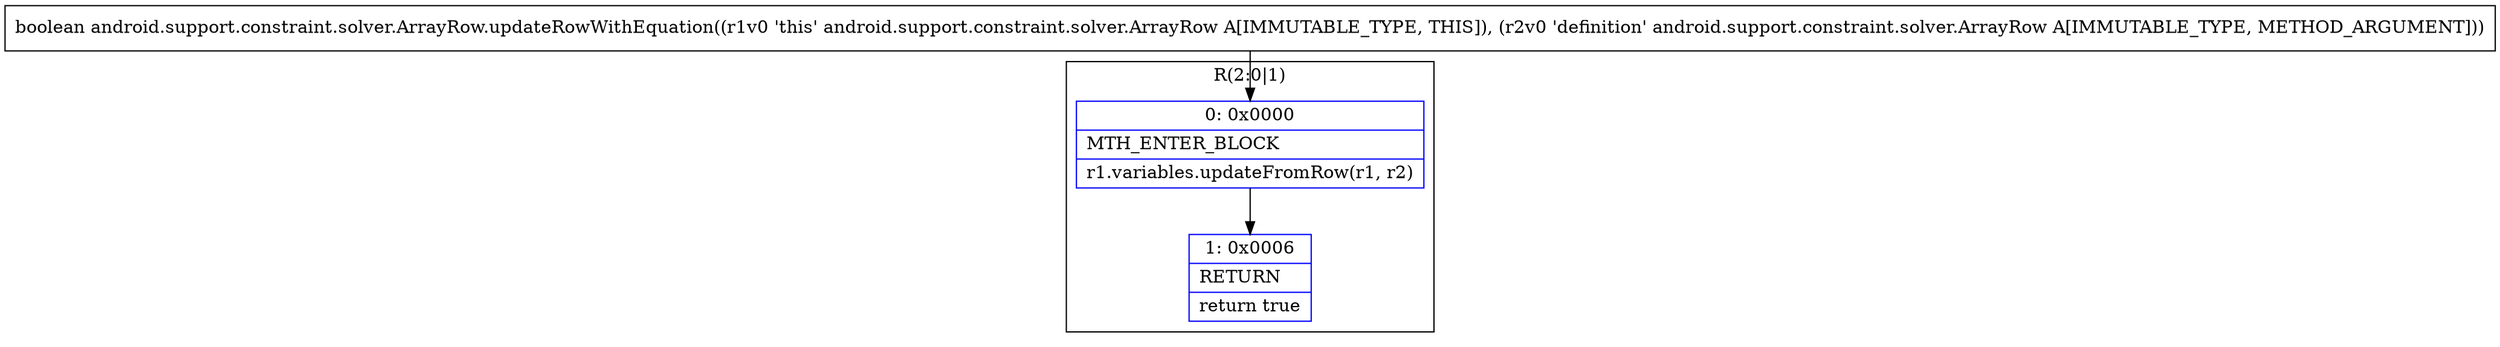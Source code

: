 digraph "CFG forandroid.support.constraint.solver.ArrayRow.updateRowWithEquation(Landroid\/support\/constraint\/solver\/ArrayRow;)Z" {
subgraph cluster_Region_1593018651 {
label = "R(2:0|1)";
node [shape=record,color=blue];
Node_0 [shape=record,label="{0\:\ 0x0000|MTH_ENTER_BLOCK\l|r1.variables.updateFromRow(r1, r2)\l}"];
Node_1 [shape=record,label="{1\:\ 0x0006|RETURN\l|return true\l}"];
}
MethodNode[shape=record,label="{boolean android.support.constraint.solver.ArrayRow.updateRowWithEquation((r1v0 'this' android.support.constraint.solver.ArrayRow A[IMMUTABLE_TYPE, THIS]), (r2v0 'definition' android.support.constraint.solver.ArrayRow A[IMMUTABLE_TYPE, METHOD_ARGUMENT])) }"];
MethodNode -> Node_0;
Node_0 -> Node_1;
}

